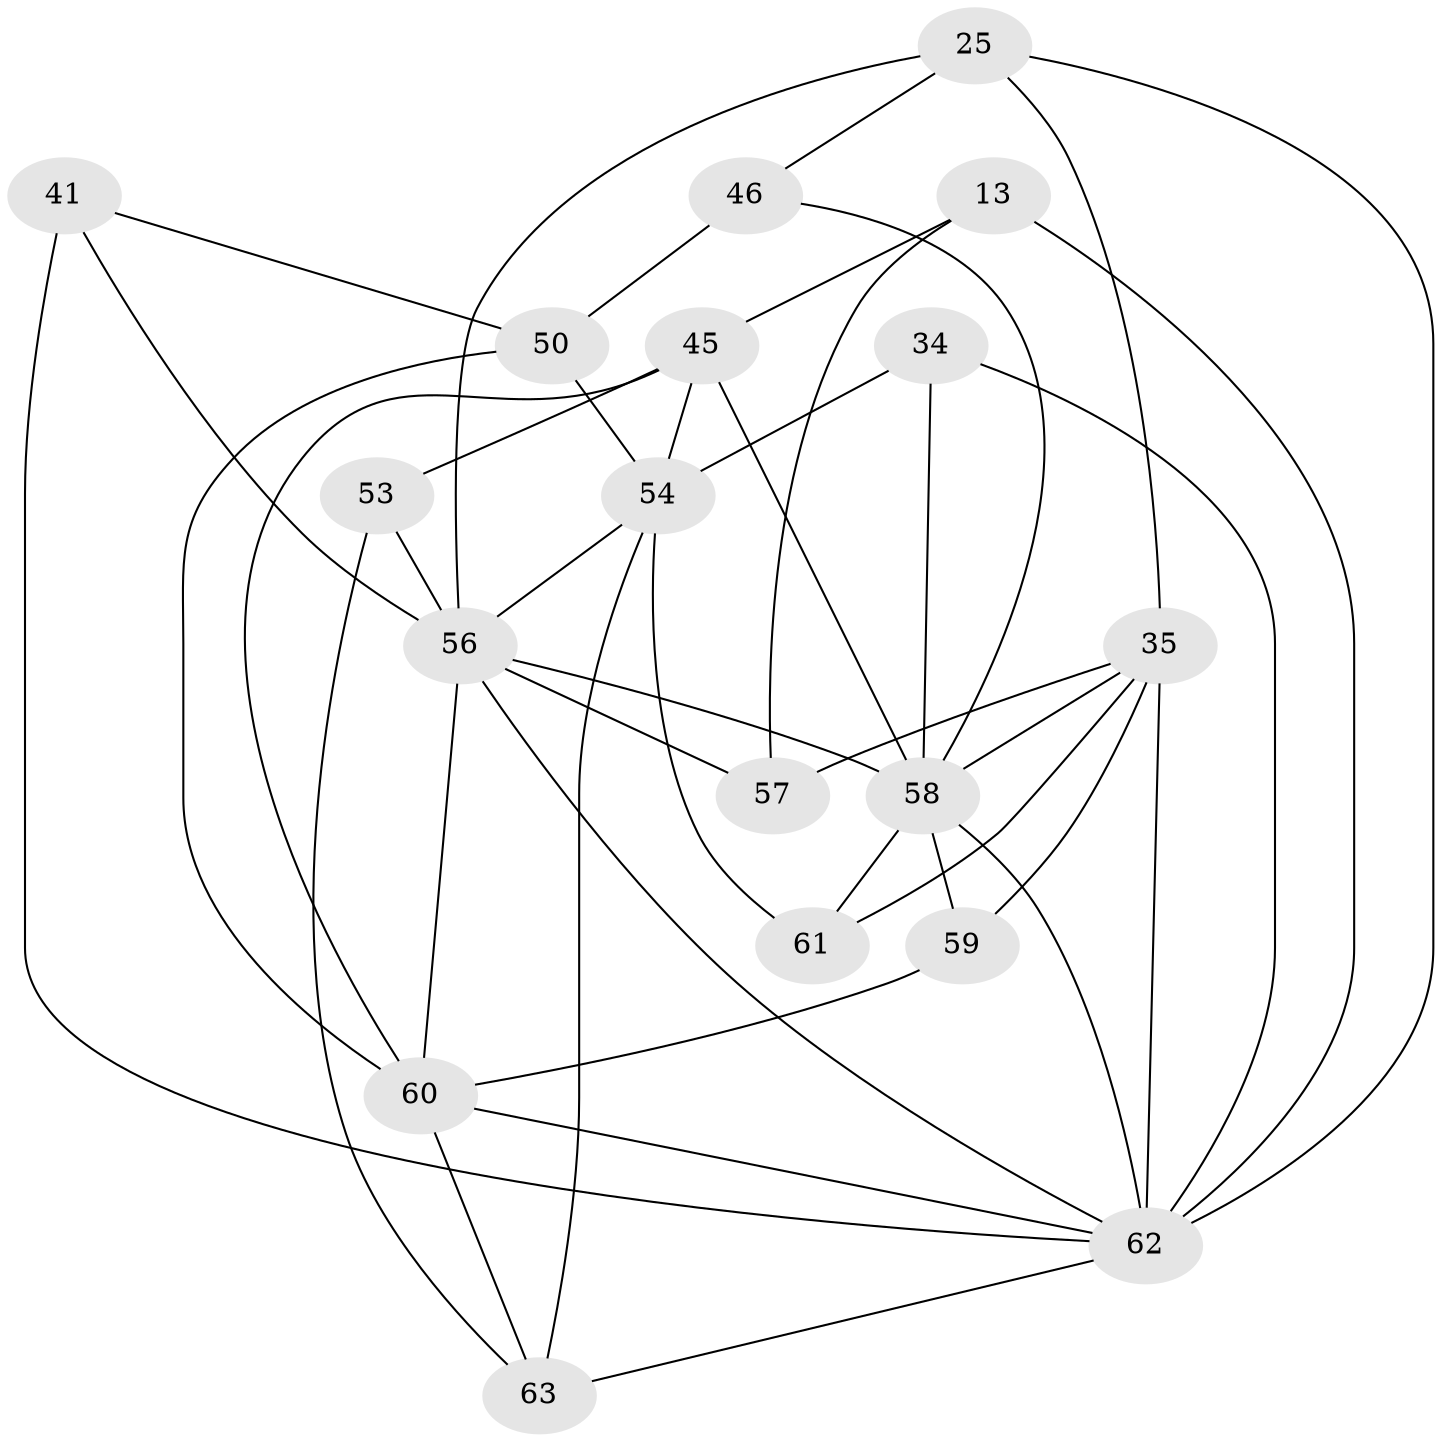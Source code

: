 // original degree distribution, {4: 1.0}
// Generated by graph-tools (version 1.1) at 2025/02/03/04/25 22:02:20]
// undirected, 18 vertices, 42 edges
graph export_dot {
graph [start="1"]
  node [color=gray90,style=filled];
  13 [super="+8"];
  25 [super="+11"];
  34;
  35 [super="+15+23+2+31"];
  41 [super="+22"];
  45 [super="+6+24+7+14"];
  46 [super="+38"];
  50 [super="+10+32"];
  53;
  54 [super="+44"];
  56 [super="+21+42+48"];
  57;
  58 [super="+16+55"];
  59;
  60 [super="+47+40"];
  61 [super="+29"];
  62 [super="+17+51"];
  63 [super="+28+39"];
  13 -- 57 [weight=2];
  13 -- 62 [weight=3];
  13 -- 45;
  25 -- 62;
  25 -- 46;
  25 -- 35 [weight=2];
  25 -- 56 [weight=2];
  34 -- 54;
  34 -- 62 [weight=2];
  34 -- 58;
  35 -- 57;
  35 -- 61 [weight=3];
  35 -- 62 [weight=3];
  35 -- 58 [weight=2];
  35 -- 59;
  41 -- 50 [weight=2];
  41 -- 62 [weight=3];
  41 -- 56;
  45 -- 60 [weight=2];
  45 -- 58 [weight=3];
  45 -- 53;
  45 -- 54 [weight=3];
  46 -- 50 [weight=3];
  46 -- 58 [weight=2];
  50 -- 60 [weight=2];
  50 -- 54;
  53 -- 63;
  53 -- 56 [weight=2];
  54 -- 61 [weight=2];
  54 -- 56;
  54 -- 63 [weight=2];
  56 -- 57;
  56 -- 60 [weight=5];
  56 -- 62;
  56 -- 58 [weight=3];
  58 -- 61;
  58 -- 62;
  58 -- 59;
  59 -- 60 [weight=2];
  60 -- 63 [weight=3];
  60 -- 62 [weight=2];
  62 -- 63 [weight=2];
}
